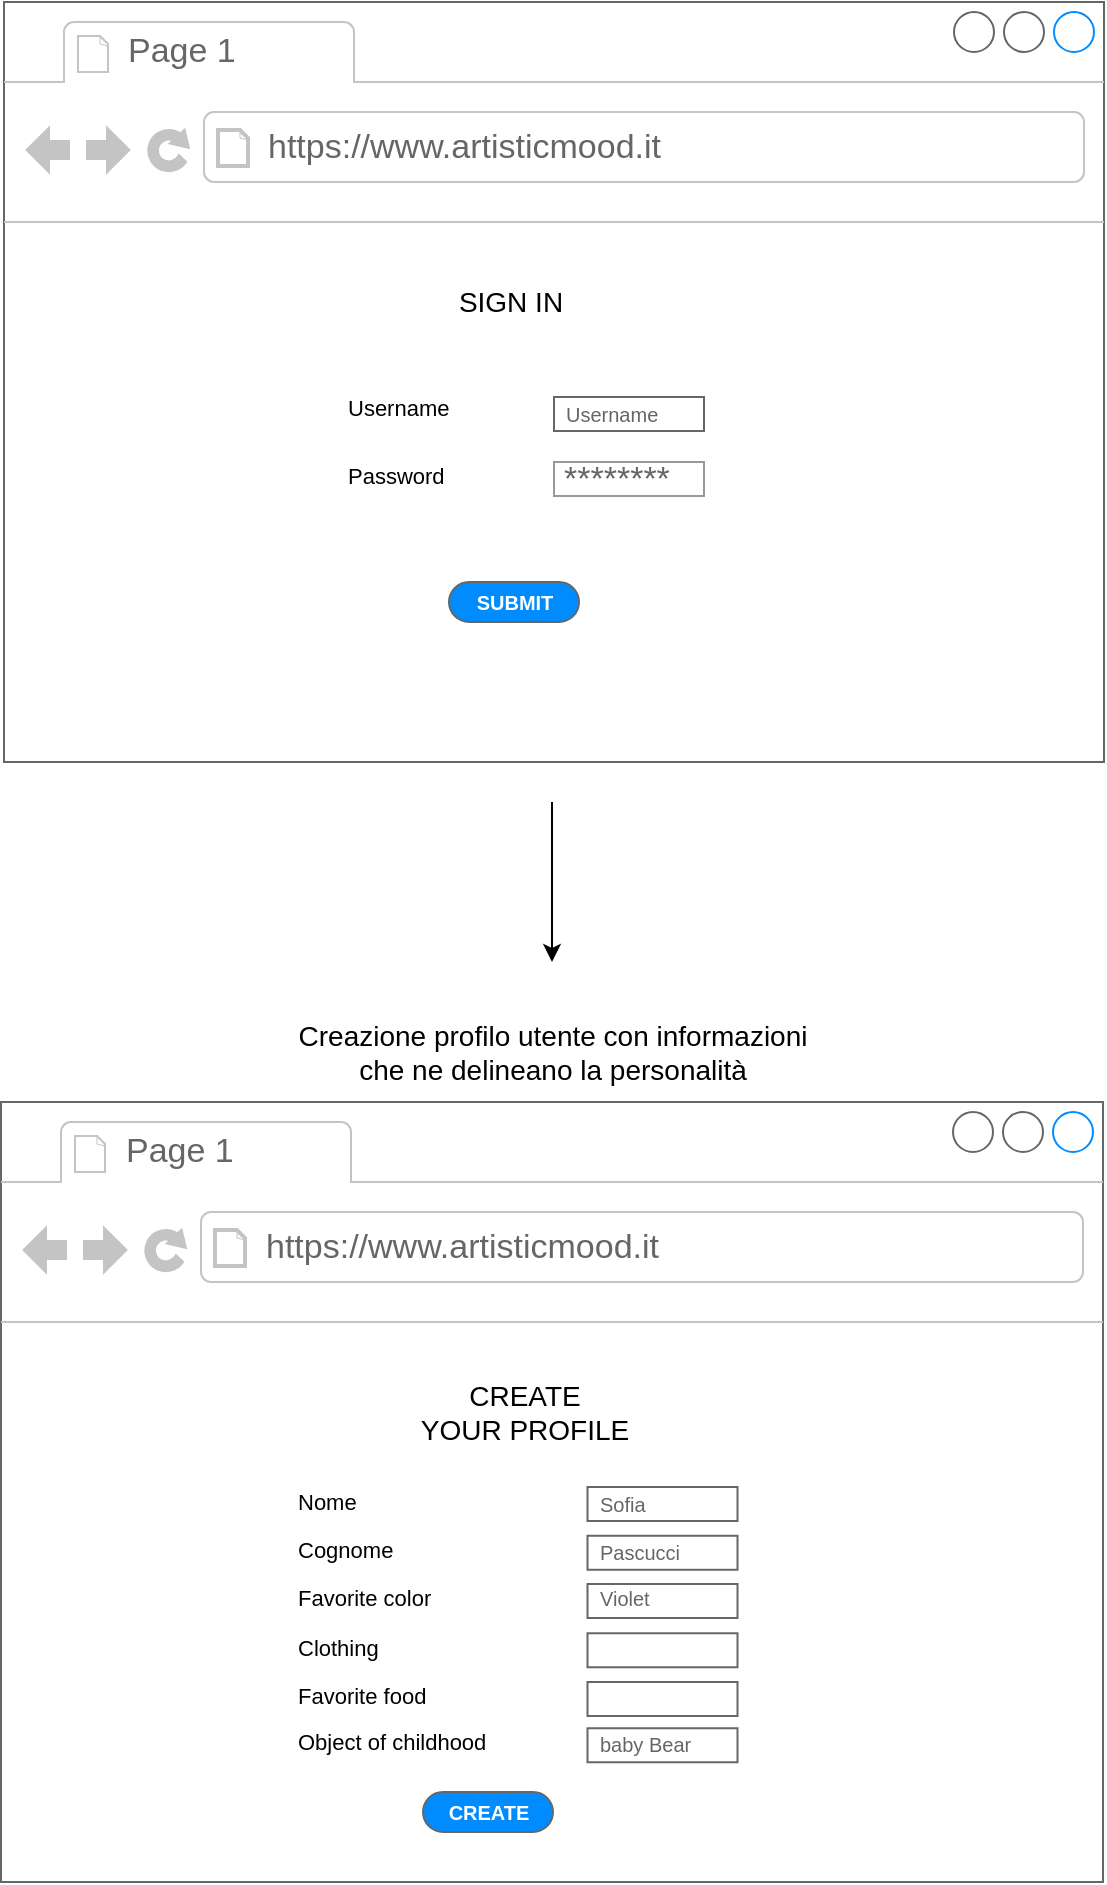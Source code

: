 <mxfile version="14.6.13" type="github">
  <diagram id="t-vG8ZV_y40gXpaXllgX" name="Page-1">
    <mxGraphModel dx="868" dy="1651" grid="1" gridSize="10" guides="1" tooltips="1" connect="1" arrows="1" fold="1" page="1" pageScale="1" pageWidth="827" pageHeight="1169" math="0" shadow="0">
      <root>
        <mxCell id="0" />
        <mxCell id="1" parent="0" />
        <mxCell id="Rd8o1q79E7iB4HKp2Ns0-1" value="" style="strokeWidth=1;shadow=0;dashed=0;align=center;html=1;shape=mxgraph.mockup.containers.browserWindow;rSize=0;strokeColor=#666666;strokeColor2=#008cff;strokeColor3=#c4c4c4;mainText=,;recursiveResize=0;" vertex="1" parent="1">
          <mxGeometry x="139" y="-1140" width="550" height="380" as="geometry" />
        </mxCell>
        <mxCell id="Rd8o1q79E7iB4HKp2Ns0-2" value="Page 1" style="strokeWidth=1;shadow=0;dashed=0;align=center;html=1;shape=mxgraph.mockup.containers.anchor;fontSize=17;fontColor=#666666;align=left;" vertex="1" parent="Rd8o1q79E7iB4HKp2Ns0-1">
          <mxGeometry x="60" y="12" width="110" height="26" as="geometry" />
        </mxCell>
        <mxCell id="Rd8o1q79E7iB4HKp2Ns0-3" value="https://www.artisticmood.it" style="strokeWidth=1;shadow=0;dashed=0;align=center;html=1;shape=mxgraph.mockup.containers.anchor;rSize=0;fontSize=17;fontColor=#666666;align=left;" vertex="1" parent="Rd8o1q79E7iB4HKp2Ns0-1">
          <mxGeometry x="130" y="60" width="250" height="26" as="geometry" />
        </mxCell>
        <mxCell id="Rd8o1q79E7iB4HKp2Ns0-4" value="&lt;font style=&quot;font-size: 10px&quot;&gt;Username&lt;/font&gt;" style="strokeWidth=1;shadow=0;dashed=0;align=center;html=1;shape=mxgraph.mockup.text.textBox;fontColor=#666666;align=left;fontSize=17;spacingLeft=4;spacingTop=-3;strokeColor=#666666;mainText=" vertex="1" parent="Rd8o1q79E7iB4HKp2Ns0-1">
          <mxGeometry x="275" y="197.5" width="75" height="17" as="geometry" />
        </mxCell>
        <mxCell id="Rd8o1q79E7iB4HKp2Ns0-5" value="&lt;font style=&quot;font-size: 11px&quot;&gt;Username&lt;/font&gt;" style="text;html=1;resizable=0;autosize=1;align=left;verticalAlign=middle;points=[];fillColor=none;strokeColor=none;rounded=0;" vertex="1" parent="Rd8o1q79E7iB4HKp2Ns0-1">
          <mxGeometry x="170" y="192.5" width="70" height="20" as="geometry" />
        </mxCell>
        <mxCell id="Rd8o1q79E7iB4HKp2Ns0-6" value="&lt;font style=&quot;font-size: 11px&quot;&gt;Password&lt;/font&gt;" style="text;html=1;resizable=0;autosize=1;align=left;verticalAlign=middle;points=[];fillColor=none;strokeColor=none;rounded=0;" vertex="1" parent="Rd8o1q79E7iB4HKp2Ns0-1">
          <mxGeometry x="170" y="227" width="60" height="20" as="geometry" />
        </mxCell>
        <mxCell id="Rd8o1q79E7iB4HKp2Ns0-7" value="********" style="strokeWidth=1;shadow=0;dashed=0;align=center;html=1;shape=mxgraph.mockup.forms.pwField;strokeColor=#999999;mainText=;align=left;fontColor=#666666;fontSize=17;spacingLeft=3;" vertex="1" parent="Rd8o1q79E7iB4HKp2Ns0-1">
          <mxGeometry x="275" y="230" width="75" height="17" as="geometry" />
        </mxCell>
        <mxCell id="Rd8o1q79E7iB4HKp2Ns0-8" value="SUBMIT" style="strokeWidth=1;shadow=0;dashed=0;align=center;html=1;shape=mxgraph.mockup.buttons.button;strokeColor=#666666;fontColor=#ffffff;mainText=;buttonStyle=round;fontSize=10;fontStyle=1;fillColor=#008cff;whiteSpace=wrap;" vertex="1" parent="Rd8o1q79E7iB4HKp2Ns0-1">
          <mxGeometry x="222.5" y="290" width="65" height="20" as="geometry" />
        </mxCell>
        <mxCell id="Rd8o1q79E7iB4HKp2Ns0-9" value="&lt;font style=&quot;font-size: 14px&quot;&gt;SIGN IN&lt;/font&gt;" style="text;html=1;resizable=0;autosize=1;align=center;verticalAlign=middle;points=[];fillColor=none;strokeColor=none;rounded=0;" vertex="1" parent="Rd8o1q79E7iB4HKp2Ns0-1">
          <mxGeometry x="217.5" y="140" width="70" height="20" as="geometry" />
        </mxCell>
        <mxCell id="Rd8o1q79E7iB4HKp2Ns0-10" value="&lt;font style=&quot;font-size: 14px&quot;&gt;Creazione profilo utente con informazioni&lt;br&gt;che ne delineano la personalità&lt;/font&gt;" style="text;html=1;resizable=0;autosize=1;align=center;verticalAlign=middle;points=[];fillColor=none;strokeColor=none;rounded=0;fontSize=10;" vertex="1" parent="1">
          <mxGeometry x="278" y="-630" width="270" height="30" as="geometry" />
        </mxCell>
        <mxCell id="Rd8o1q79E7iB4HKp2Ns0-11" value="" style="endArrow=classic;html=1;" edge="1" parent="1">
          <mxGeometry width="50" height="50" relative="1" as="geometry">
            <mxPoint x="413" y="-740" as="sourcePoint" />
            <mxPoint x="413" y="-660" as="targetPoint" />
          </mxGeometry>
        </mxCell>
        <mxCell id="Rd8o1q79E7iB4HKp2Ns0-12" value="" style="strokeWidth=1;shadow=0;dashed=0;align=center;html=1;shape=mxgraph.mockup.containers.browserWindow;rSize=0;strokeColor=#666666;strokeColor2=#008cff;strokeColor3=#c4c4c4;mainText=,;recursiveResize=0;" vertex="1" parent="1">
          <mxGeometry x="137.5" y="-590" width="551" height="390" as="geometry" />
        </mxCell>
        <mxCell id="Rd8o1q79E7iB4HKp2Ns0-13" value="Page 1" style="strokeWidth=1;shadow=0;dashed=0;align=center;html=1;shape=mxgraph.mockup.containers.anchor;fontSize=17;fontColor=#666666;align=left;" vertex="1" parent="Rd8o1q79E7iB4HKp2Ns0-12">
          <mxGeometry x="60" y="12" width="110" height="26" as="geometry" />
        </mxCell>
        <mxCell id="Rd8o1q79E7iB4HKp2Ns0-14" value="https://www.artisticmood.it" style="strokeWidth=1;shadow=0;dashed=0;align=center;html=1;shape=mxgraph.mockup.containers.anchor;rSize=0;fontSize=17;fontColor=#666666;align=left;" vertex="1" parent="Rd8o1q79E7iB4HKp2Ns0-12">
          <mxGeometry x="130" y="60" width="250" height="26" as="geometry" />
        </mxCell>
        <mxCell id="Rd8o1q79E7iB4HKp2Ns0-15" value="" style="shape=image;html=1;verticalAlign=top;verticalLabelPosition=bottom;labelBackgroundColor=#ffffff;imageAspect=0;aspect=fixed;image=https://cdn4.iconfinder.com/data/icons/basic-ui-2-line/32/person-people-man-profile-human-128.png;strokeWidth=1;" vertex="1" parent="Rd8o1q79E7iB4HKp2Ns0-12">
          <mxGeometry x="156" y="135" width="40" height="40" as="geometry" />
        </mxCell>
        <mxCell id="Rd8o1q79E7iB4HKp2Ns0-16" value="&lt;font style=&quot;font-size: 14px&quot;&gt;CREATE &lt;br&gt;YOUR PROFILE&lt;/font&gt;" style="text;html=1;resizable=0;autosize=1;align=center;verticalAlign=middle;points=[];fillColor=none;strokeColor=none;rounded=0;" vertex="1" parent="Rd8o1q79E7iB4HKp2Ns0-12">
          <mxGeometry x="201" y="135" width="120" height="40" as="geometry" />
        </mxCell>
        <mxCell id="Rd8o1q79E7iB4HKp2Ns0-17" value="" style="strokeWidth=1;shadow=0;dashed=0;align=center;html=1;shape=mxgraph.mockup.text.textBox;fontColor=#666666;align=left;fontSize=17;spacingLeft=4;spacingTop=-3;strokeColor=#666666;mainText=" vertex="1" parent="Rd8o1q79E7iB4HKp2Ns0-12">
          <mxGeometry x="293.25" y="265.63" width="75" height="17" as="geometry" />
        </mxCell>
        <mxCell id="Rd8o1q79E7iB4HKp2Ns0-18" value="&lt;span style=&quot;font-size: 10px&quot;&gt;Violet&lt;/span&gt;" style="strokeWidth=1;shadow=0;dashed=0;align=left;html=1;shape=mxgraph.mockup.text.textBox;fontColor=#666666;align=left;fontSize=10;spacingLeft=4;spacingTop=-3;strokeColor=#666666;mainText=" vertex="1" parent="Rd8o1q79E7iB4HKp2Ns0-12">
          <mxGeometry x="293.25" y="241" width="75" height="17" as="geometry" />
        </mxCell>
        <mxCell id="Rd8o1q79E7iB4HKp2Ns0-19" value="" style="strokeWidth=1;shadow=0;dashed=0;align=center;html=1;shape=mxgraph.mockup.text.textBox;fontColor=#666666;align=left;fontSize=17;spacingLeft=4;spacingTop=-3;strokeColor=#666666;mainText=" vertex="1" parent="Rd8o1q79E7iB4HKp2Ns0-12">
          <mxGeometry x="293.25" y="290.0" width="75" height="17" as="geometry" />
        </mxCell>
        <mxCell id="Rd8o1q79E7iB4HKp2Ns0-20" value="&lt;span style=&quot;font-size: 10px&quot;&gt;baby Bear&lt;/span&gt;" style="strokeWidth=1;shadow=0;dashed=0;align=center;html=1;shape=mxgraph.mockup.text.textBox;fontColor=#666666;align=left;fontSize=17;spacingLeft=4;spacingTop=-3;strokeColor=#666666;mainText=" vertex="1" parent="Rd8o1q79E7iB4HKp2Ns0-12">
          <mxGeometry x="293.25" y="313.13" width="75" height="17" as="geometry" />
        </mxCell>
        <mxCell id="Rd8o1q79E7iB4HKp2Ns0-21" value="&lt;font style=&quot;font-size: 11px&quot;&gt;Favorite color&lt;/font&gt;" style="text;html=1;resizable=0;autosize=1;align=left;verticalAlign=middle;points=[];fillColor=none;strokeColor=none;rounded=0;" vertex="1" parent="Rd8o1q79E7iB4HKp2Ns0-12">
          <mxGeometry x="146" y="238.0" width="80" height="20" as="geometry" />
        </mxCell>
        <mxCell id="Rd8o1q79E7iB4HKp2Ns0-22" value="&lt;font style=&quot;font-size: 11px&quot;&gt;Clothing&lt;/font&gt;" style="text;html=1;resizable=0;autosize=1;align=left;verticalAlign=middle;points=[];fillColor=none;strokeColor=none;rounded=0;" vertex="1" parent="Rd8o1q79E7iB4HKp2Ns0-12">
          <mxGeometry x="146" y="262.63" width="60" height="20" as="geometry" />
        </mxCell>
        <mxCell id="Rd8o1q79E7iB4HKp2Ns0-23" value="&lt;font style=&quot;font-size: 11px&quot;&gt;Favorite food&lt;/font&gt;" style="text;html=1;resizable=0;autosize=1;align=left;verticalAlign=middle;points=[];fillColor=none;strokeColor=none;rounded=0;" vertex="1" parent="Rd8o1q79E7iB4HKp2Ns0-12">
          <mxGeometry x="146" y="287.0" width="80" height="20" as="geometry" />
        </mxCell>
        <mxCell id="Rd8o1q79E7iB4HKp2Ns0-24" value="&lt;font style=&quot;font-size: 11px&quot;&gt;Object of childhood&lt;/font&gt;" style="text;html=1;resizable=0;autosize=1;align=left;verticalAlign=middle;points=[];fillColor=none;strokeColor=none;rounded=0;" vertex="1" parent="Rd8o1q79E7iB4HKp2Ns0-12">
          <mxGeometry x="146" y="310.13" width="110" height="20" as="geometry" />
        </mxCell>
        <mxCell id="Rd8o1q79E7iB4HKp2Ns0-25" value="&lt;font style=&quot;font-size: 11px&quot;&gt;Nome&lt;/font&gt;" style="text;html=1;resizable=0;autosize=1;align=left;verticalAlign=middle;points=[];fillColor=none;strokeColor=none;rounded=0;" vertex="1" parent="Rd8o1q79E7iB4HKp2Ns0-12">
          <mxGeometry x="146" y="189.5" width="40" height="20" as="geometry" />
        </mxCell>
        <mxCell id="Rd8o1q79E7iB4HKp2Ns0-26" value="&lt;font style=&quot;font-size: 10px&quot;&gt;Sofia&lt;/font&gt;" style="strokeWidth=1;shadow=0;dashed=0;align=center;html=1;shape=mxgraph.mockup.text.textBox;fontColor=#666666;align=left;fontSize=17;spacingLeft=4;spacingTop=-3;strokeColor=#666666;mainText=" vertex="1" parent="Rd8o1q79E7iB4HKp2Ns0-12">
          <mxGeometry x="293.25" y="192.5" width="75" height="17" as="geometry" />
        </mxCell>
        <mxCell id="Rd8o1q79E7iB4HKp2Ns0-27" value="CREATE" style="strokeWidth=1;shadow=0;dashed=0;align=center;html=1;shape=mxgraph.mockup.buttons.button;strokeColor=#666666;fontColor=#ffffff;mainText=;buttonStyle=round;fontSize=10;fontStyle=1;fillColor=#008cff;whiteSpace=wrap;" vertex="1" parent="Rd8o1q79E7iB4HKp2Ns0-12">
          <mxGeometry x="211" y="345" width="65" height="20" as="geometry" />
        </mxCell>
        <mxCell id="Rd8o1q79E7iB4HKp2Ns0-28" value="&lt;font style=&quot;font-size: 11px&quot;&gt;Cognome&lt;/font&gt;" style="text;html=1;resizable=0;autosize=1;align=left;verticalAlign=middle;points=[];fillColor=none;strokeColor=none;rounded=0;" vertex="1" parent="Rd8o1q79E7iB4HKp2Ns0-12">
          <mxGeometry x="146" y="213.88" width="60" height="20" as="geometry" />
        </mxCell>
        <mxCell id="Rd8o1q79E7iB4HKp2Ns0-29" value="&lt;font style=&quot;font-size: 10px&quot;&gt;Pascucci&lt;/font&gt;" style="strokeWidth=1;shadow=0;dashed=0;align=center;html=1;shape=mxgraph.mockup.text.textBox;fontColor=#666666;align=left;fontSize=17;spacingLeft=4;spacingTop=-3;strokeColor=#666666;mainText=" vertex="1" parent="Rd8o1q79E7iB4HKp2Ns0-12">
          <mxGeometry x="293.25" y="216.88" width="75" height="17" as="geometry" />
        </mxCell>
      </root>
    </mxGraphModel>
  </diagram>
</mxfile>
